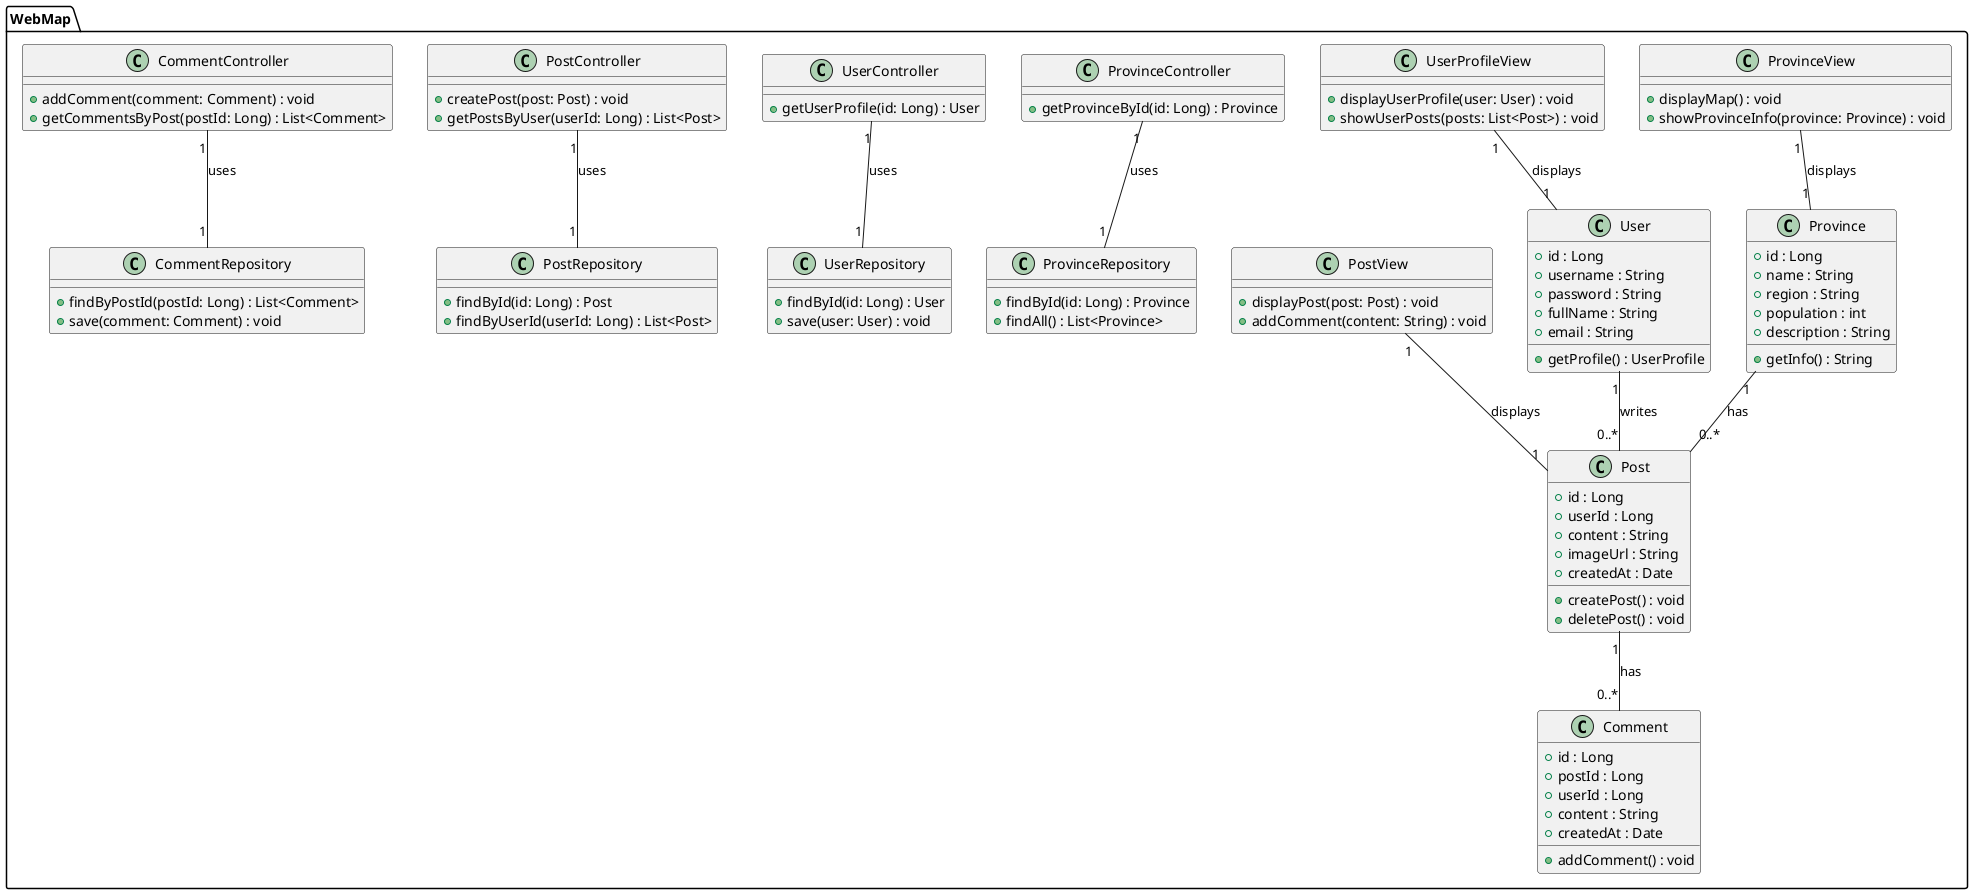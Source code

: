 @startuml

package "WebMap" {
    
    ' Phần Frontend
    class ProvinceView {
        +displayMap() : void
        +showProvinceInfo(province: Province) : void
    }

    class UserProfileView {
        +displayUserProfile(user: User) : void
        +showUserPosts(posts: List<Post>) : void
    }

    class PostView {
        +displayPost(post: Post) : void
        +addComment(content: String) : void
    }

    ' Phần Backend
    class Province {
        +id : Long
        +name : String
        +region : String
        +population : int
        +description : String
        +getInfo() : String
    }

    class User {
        +id : Long
        +username : String
        +password : String
        +fullName : String
        +email : String
        +getProfile() : UserProfile
    }

    class Post {
        +id : Long
        +userId : Long
        +content : String
        +imageUrl : String
        +createdAt : Date
        +createPost() : void
        +deletePost() : void
    }

    class Comment {
        +id : Long
        +postId : Long
        +userId : Long
        +content : String
        +createdAt : Date
        +addComment() : void
    }

    class ProvinceRepository {
        +findById(id: Long) : Province
        +findAll() : List<Province>
    }

    class UserRepository {
        +findById(id: Long) : User
        +save(user: User) : void
    }

    class PostRepository {
        +findById(id: Long) : Post
        +findByUserId(userId: Long) : List<Post>
    }

    class CommentRepository {
        +findByPostId(postId: Long) : List<Comment>
        +save(comment: Comment) : void
    }

    class ProvinceController {
        +getProvinceById(id: Long) : Province
    }

    class UserController {
        +getUserProfile(id: Long) : User
    }

    class PostController {
        +createPost(post: Post) : void
        +getPostsByUser(userId: Long) : List<Post>
    }

    class CommentController {
        +addComment(comment: Comment) : void
        +getCommentsByPost(postId: Long) : List<Comment>
    }

    ' Mối quan hệ giữa các lớp
    User "1" -- "0..*" Post : "writes"
    Post "1" -- "0..*" Comment : "has"
    Province "1" -- "0..*" Post : "has"
    ProvinceController "1" -- "1" ProvinceRepository : "uses"
    UserController "1" -- "1" UserRepository : "uses"
    PostController "1" -- "1" PostRepository : "uses"
    CommentController "1" -- "1" CommentRepository : "uses"
    ProvinceView "1" -- "1" Province : "displays"
    UserProfileView "1" -- "1" User : "displays"
    PostView "1" -- "1" Post : "displays"

}

@enduml

